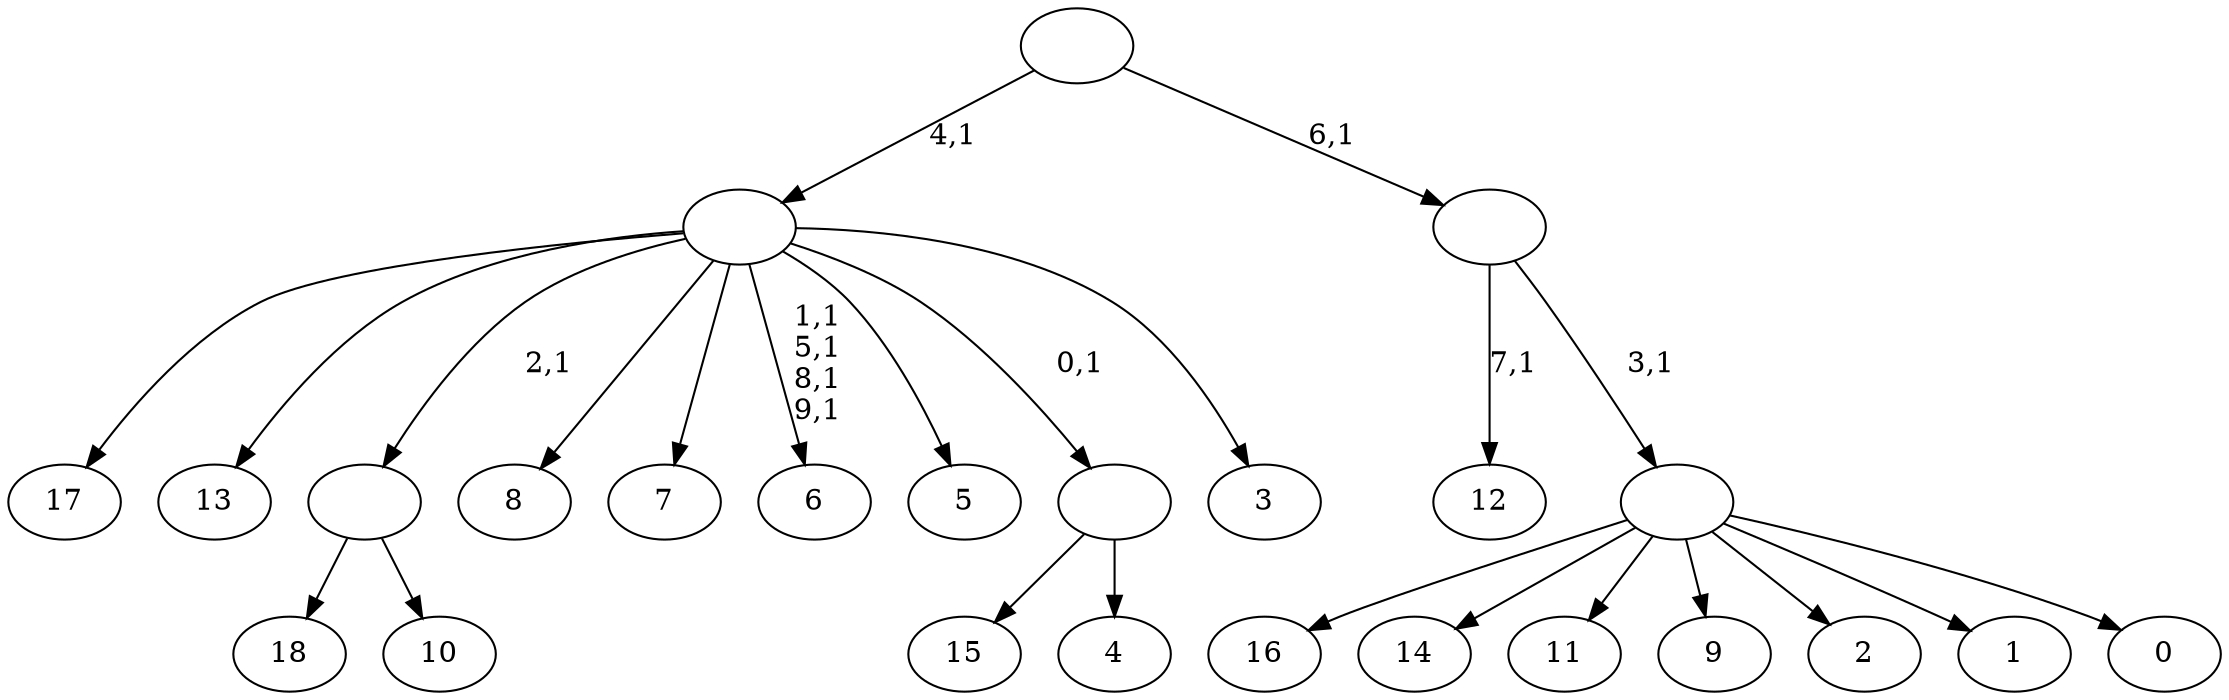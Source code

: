 digraph T {
	29 [label="18"]
	28 [label="17"]
	27 [label="16"]
	26 [label="15"]
	25 [label="14"]
	24 [label="13"]
	23 [label="12"]
	21 [label="11"]
	20 [label="10"]
	19 [label=""]
	18 [label="9"]
	17 [label="8"]
	16 [label="7"]
	15 [label="6"]
	10 [label="5"]
	9 [label="4"]
	8 [label=""]
	7 [label="3"]
	6 [label=""]
	5 [label="2"]
	4 [label="1"]
	3 [label="0"]
	2 [label=""]
	1 [label=""]
	0 [label=""]
	19 -> 29 [label=""]
	19 -> 20 [label=""]
	8 -> 26 [label=""]
	8 -> 9 [label=""]
	6 -> 15 [label="1,1\n5,1\n8,1\n9,1"]
	6 -> 28 [label=""]
	6 -> 24 [label=""]
	6 -> 19 [label="2,1"]
	6 -> 17 [label=""]
	6 -> 16 [label=""]
	6 -> 10 [label=""]
	6 -> 8 [label="0,1"]
	6 -> 7 [label=""]
	2 -> 27 [label=""]
	2 -> 25 [label=""]
	2 -> 21 [label=""]
	2 -> 18 [label=""]
	2 -> 5 [label=""]
	2 -> 4 [label=""]
	2 -> 3 [label=""]
	1 -> 23 [label="7,1"]
	1 -> 2 [label="3,1"]
	0 -> 6 [label="4,1"]
	0 -> 1 [label="6,1"]
}
